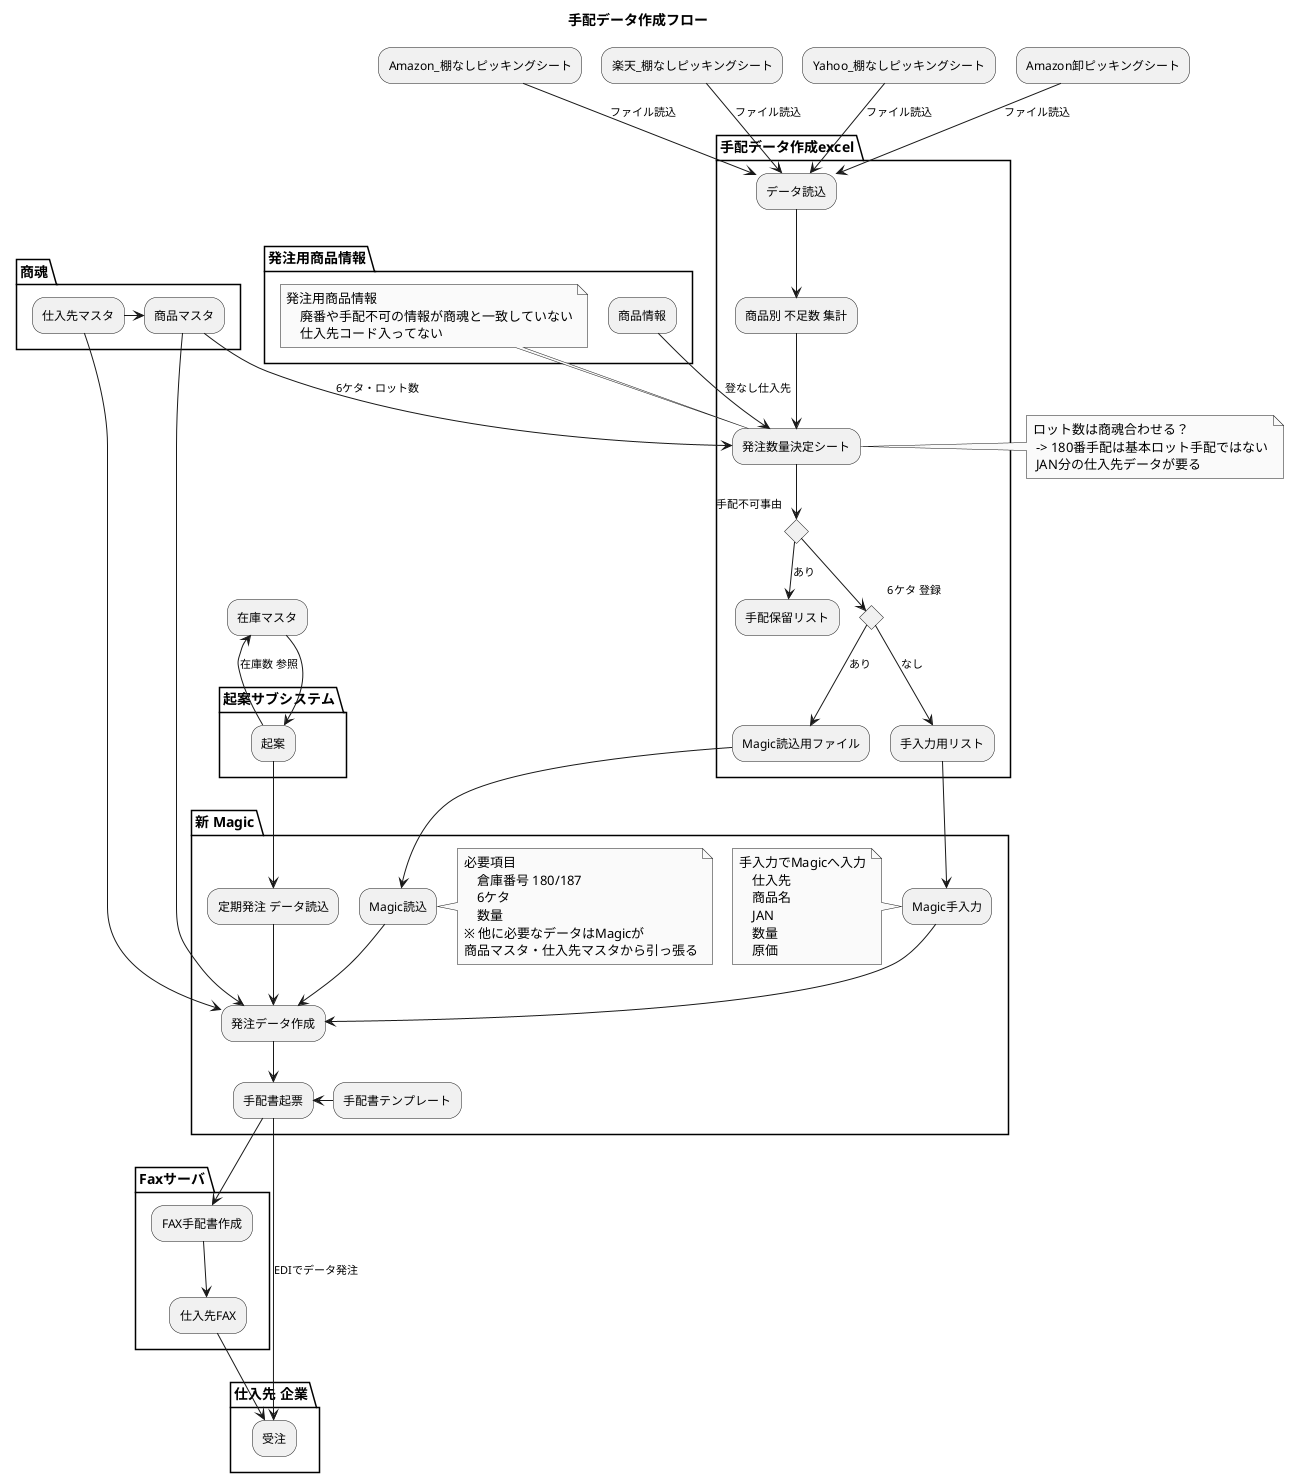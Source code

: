 @startuml 手配データ作成フロー

title 手配データ作成フロー
skinparam monochrome true

partition 手配データ作成excel {
    "データ読込" --> "商品別 不足数 集計"

    "商品別 不足数 集計" --> "発注数量決定シート"

    if "手配不可事由"
            --> [あり]"手配保留リスト"
    else
            if "6ケタ 登録"
                --> [あり] "Magic読込用ファイル"
            else
                --> [なし] "手入力用リスト"
        end if 
    end if
    
}

"Amazon_棚なしピッキングシート" --> [ファイル読込]"データ読込"
"楽天_棚なしピッキングシート" --> [ファイル読込]"データ読込"
"Yahoo_棚なしピッキングシート" --> [ファイル読込]"データ読込"
"Amazon卸ピッキングシート"--> [ファイル読込]"データ読込"

Partition "新 Magic" {

    "Magic読込用ファイル" -down-> "Magic読込"
    note right
        必要項目
            倉庫番号 180/187
            6ケタ
            数量
        ※ 他に必要なデータはMagicが
        商品マスタ・仕入先マスタから引っ張る
    end note

    "Magic読込" -down-> "発注データ作成"
        
    "手入力用リスト" --> "Magic手入力"
    note left
            手入力でMagicへ入力
                仕入先
                商品名
                JAN
                数量
                原価
    end note


    "Magic手入力" --> "発注データ作成"

    "定期発注 データ読込" --> "発注データ作成"

    "発注データ作成" --> "手配書起票"
    "手配書テンプレート" -left-> "手配書起票"

}

Partition "起案サブシステム" {
    "起案" --> "定期発注 データ読込"
}

"起案" -up-> [在庫数 参照] "在庫マスタ"
"在庫マスタ" --> "起案"

partition 商魂 {

    "商品マスタ" --> "発注データ作成"
    "仕入先マスタ" --> "発注データ作成"

}

"仕入先マスタ" -right-> "商品マスタ"
--> [6ケタ・ロット数]"発注数量決定シート"

note left
    ロット数は商魂合わせる？
     -> 180番手配は基本ロット手配ではない
     JAN分の仕入先データが要る
end note

partition 発注用商品情報 {
    
    "商品情報" -down-> [登なし仕入先]"発注数量決定シート" 

    note right
        発注用商品情報
            廃番や手配不可の情報が商魂と一致していない
            仕入先コード入ってない
    end note



}

Partition "Faxサーバ" {

    "手配書起票" --> "FAX手配書作成"
    --> 仕入先FAX
}

Partition "仕入先 企業" {

    "仕入先FAX" -->  "受注"
    "手配書起票" --> [EDIでデータ発注]"受注"
}

@enduml